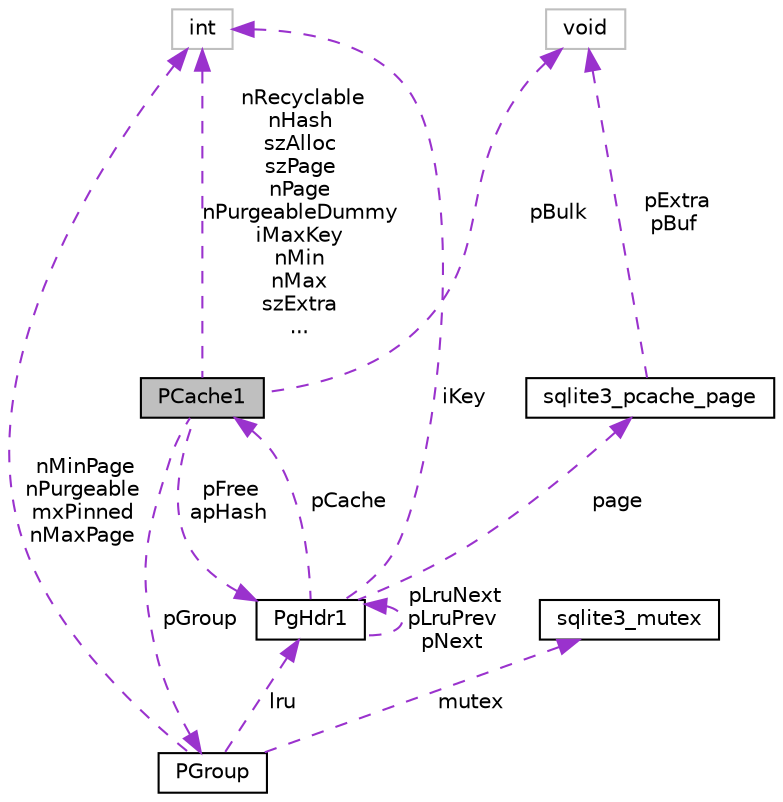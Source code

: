 digraph "PCache1"
{
 // LATEX_PDF_SIZE
  edge [fontname="Helvetica",fontsize="10",labelfontname="Helvetica",labelfontsize="10"];
  node [fontname="Helvetica",fontsize="10",shape=record];
  Node1 [label="PCache1",height=0.2,width=0.4,color="black", fillcolor="grey75", style="filled", fontcolor="black",tooltip=" "];
  Node2 -> Node1 [dir="back",color="darkorchid3",fontsize="10",style="dashed",label=" pGroup" ,fontname="Helvetica"];
  Node2 [label="PGroup",height=0.2,width=0.4,color="black", fillcolor="white", style="filled",URL="$structPGroup.html",tooltip=" "];
  Node3 -> Node2 [dir="back",color="darkorchid3",fontsize="10",style="dashed",label=" lru" ,fontname="Helvetica"];
  Node3 [label="PgHdr1",height=0.2,width=0.4,color="black", fillcolor="white", style="filled",URL="$structPgHdr1.html",tooltip=" "];
  Node4 -> Node3 [dir="back",color="darkorchid3",fontsize="10",style="dashed",label=" page" ,fontname="Helvetica"];
  Node4 [label="sqlite3_pcache_page",height=0.2,width=0.4,color="black", fillcolor="white", style="filled",URL="$structsqlite3__pcache__page.html",tooltip=" "];
  Node5 -> Node4 [dir="back",color="darkorchid3",fontsize="10",style="dashed",label=" pExtra\npBuf" ,fontname="Helvetica"];
  Node5 [label="void",height=0.2,width=0.4,color="grey75", fillcolor="white", style="filled",tooltip=" "];
  Node3 -> Node3 [dir="back",color="darkorchid3",fontsize="10",style="dashed",label=" pLruNext\npLruPrev\npNext" ,fontname="Helvetica"];
  Node6 -> Node3 [dir="back",color="darkorchid3",fontsize="10",style="dashed",label=" iKey" ,fontname="Helvetica"];
  Node6 [label="int",height=0.2,width=0.4,color="grey75", fillcolor="white", style="filled",tooltip=" "];
  Node1 -> Node3 [dir="back",color="darkorchid3",fontsize="10",style="dashed",label=" pCache" ,fontname="Helvetica"];
  Node7 -> Node2 [dir="back",color="darkorchid3",fontsize="10",style="dashed",label=" mutex" ,fontname="Helvetica"];
  Node7 [label="sqlite3_mutex",height=0.2,width=0.4,color="black", fillcolor="white", style="filled",URL="$structsqlite3__mutex.html",tooltip=" "];
  Node6 -> Node2 [dir="back",color="darkorchid3",fontsize="10",style="dashed",label=" nMinPage\nnPurgeable\nmxPinned\nnMaxPage" ,fontname="Helvetica"];
  Node3 -> Node1 [dir="back",color="darkorchid3",fontsize="10",style="dashed",label=" pFree\napHash" ,fontname="Helvetica"];
  Node5 -> Node1 [dir="back",color="darkorchid3",fontsize="10",style="dashed",label=" pBulk" ,fontname="Helvetica"];
  Node6 -> Node1 [dir="back",color="darkorchid3",fontsize="10",style="dashed",label=" nRecyclable\nnHash\nszAlloc\nszPage\nnPage\nnPurgeableDummy\niMaxKey\nnMin\nnMax\nszExtra\n..." ,fontname="Helvetica"];
}
